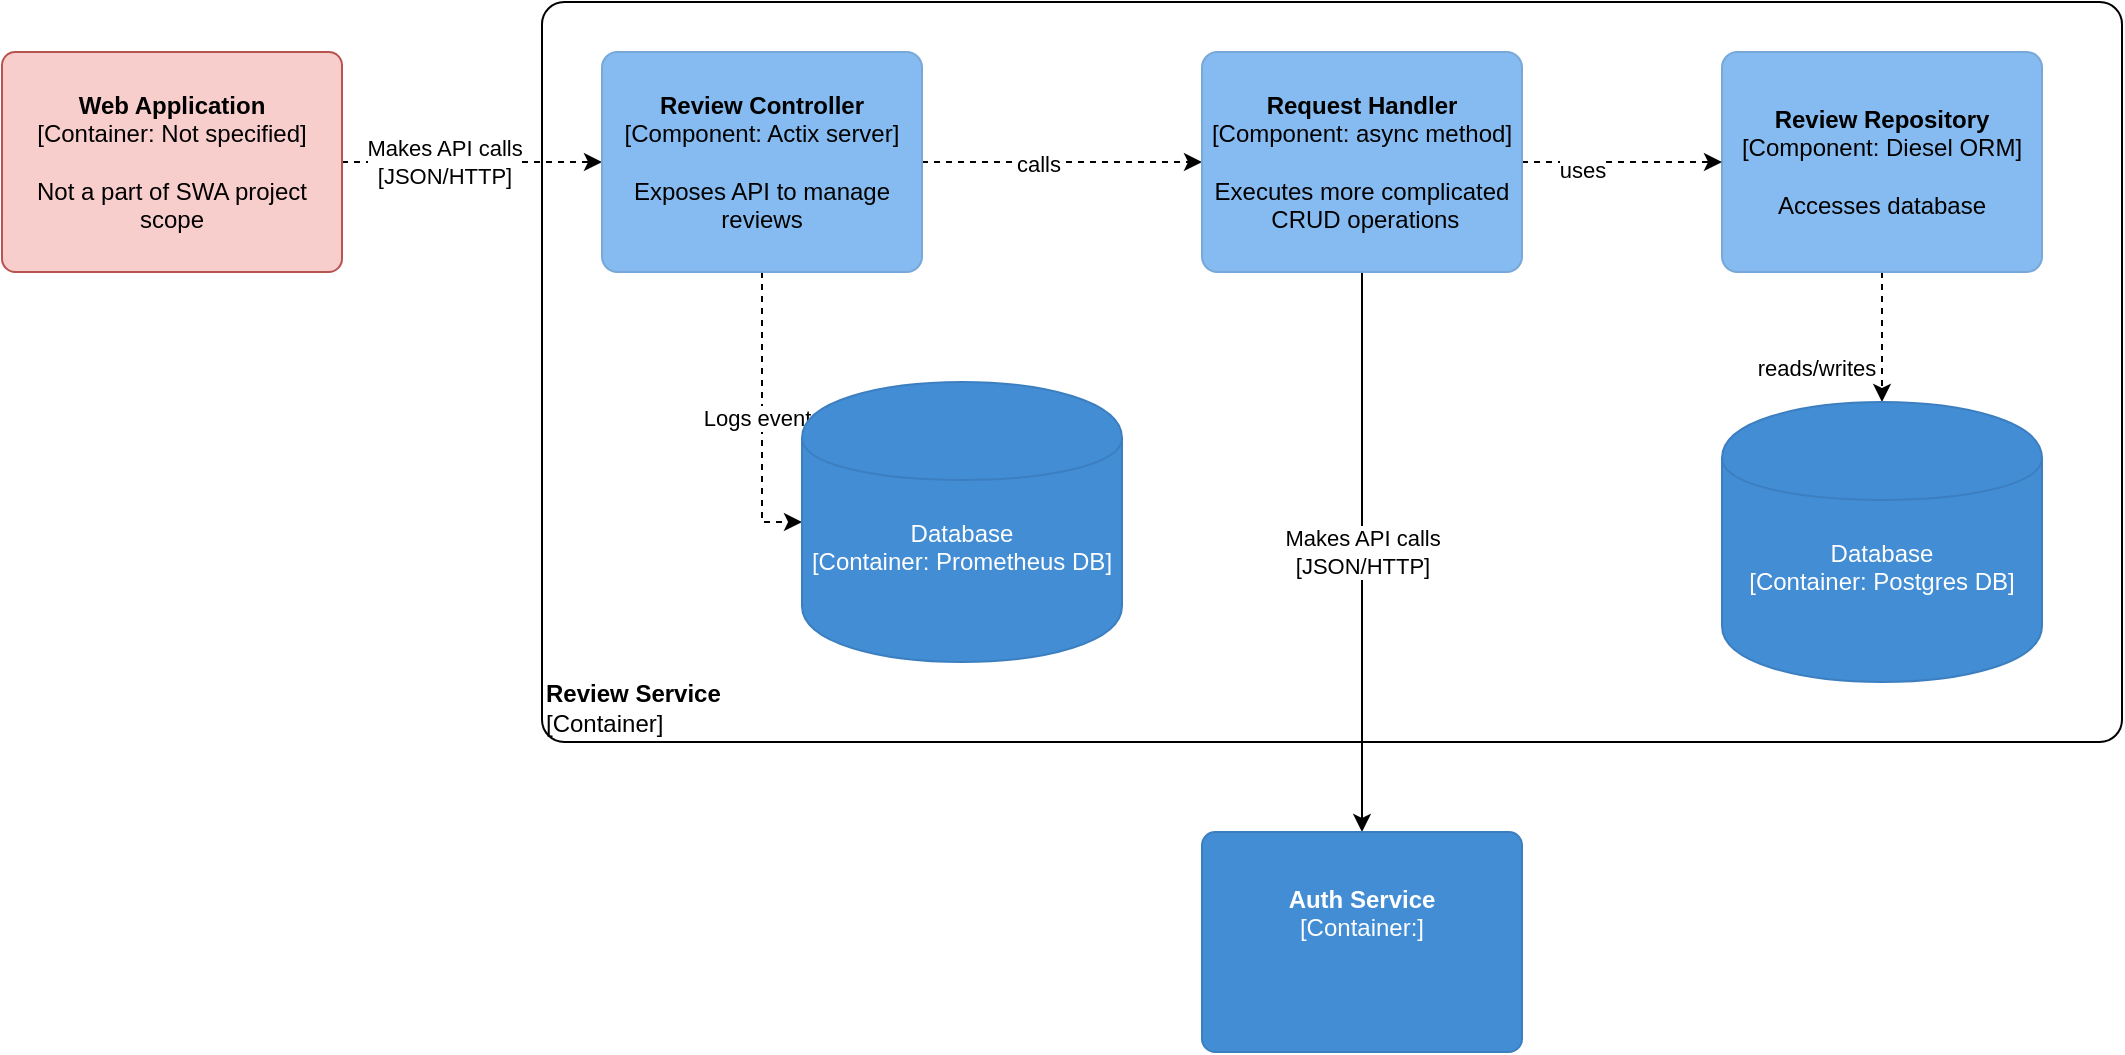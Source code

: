 <mxfile version="13.1.2" type="device"><diagram id="yAUHVVluAWR5y7W_HM3Q" name="Page-1"><mxGraphModel dx="2249" dy="794" grid="1" gridSize="10" guides="1" tooltips="1" connect="1" arrows="1" fold="1" page="1" pageScale="1" pageWidth="827" pageHeight="1169" math="0" shadow="0"><root><mxCell id="0"/><mxCell id="1" parent="0"/><object label="&lt;div style=&quot;text-align: left&quot;&gt;&lt;b&gt;Review Service&lt;/b&gt;&lt;/div&gt;&lt;div style=&quot;text-align: left&quot;&gt;[Container]&lt;/div&gt;" placeholders="1" c4Name="Product Service" c4Type="ExecutionEnvironment" c4Application="Component" id="vnz1lYTZCwUQaiU7w8F0-27"><mxCell style="rounded=1;whiteSpace=wrap;html=1;labelBackgroundColor=none;fillColor=#ffffff;fontColor=#000000;align=left;arcSize=3;strokeColor=#000000;verticalAlign=bottom;" parent="1" vertex="1"><mxGeometry x="130" y="170" width="790" height="370" as="geometry"/><C4ExecutionEnvironment as="c4"/></mxCell></object><mxCell id="vnz1lYTZCwUQaiU7w8F0-33" style="rounded=0;orthogonalLoop=1;jettySize=auto;html=1;entryX=0;entryY=0.5;entryDx=0;entryDy=0;dashed=1;" parent="1" source="vnz1lYTZCwUQaiU7w8F0-29" target="vnz1lYTZCwUQaiU7w8F0-31" edge="1"><mxGeometry relative="1" as="geometry"/></mxCell><mxCell id="vnz1lYTZCwUQaiU7w8F0-34" value="Makes API calls&lt;br&gt;[JSON/HTTP]" style="edgeLabel;html=1;align=center;verticalAlign=middle;resizable=0;points=[];" parent="vnz1lYTZCwUQaiU7w8F0-33" vertex="1" connectable="0"><mxGeometry x="-0.214" relative="1" as="geometry"><mxPoint as="offset"/></mxGeometry></mxCell><object label="&lt;span&gt;&lt;b&gt;Web Application&lt;/b&gt;&lt;/span&gt;&lt;div&gt;[Container:&amp;nbsp;&lt;span&gt;Not specified&lt;/span&gt;&lt;span&gt;]&lt;/span&gt;&lt;/div&gt;&lt;div&gt;&lt;br&gt;&lt;/div&gt;&lt;div&gt;Not a part of SWA project scope&lt;/div&gt;" placeholders="1" c4Name="Web Application" c4Type="Container" c4Technology="Not specified" c4Description="Not a part of SWA project scope" id="vnz1lYTZCwUQaiU7w8F0-29"><mxCell style="rounded=1;whiteSpace=wrap;html=1;labelBackgroundColor=none;fillColor=#f8cecc;align=center;arcSize=6;strokeColor=#b85450;" parent="1" vertex="1"><mxGeometry x="-140" y="195" width="170" height="110" as="geometry"/><C4Container as="c4"/></mxCell></object><mxCell id="vnz1lYTZCwUQaiU7w8F0-44" style="edgeStyle=none;rounded=0;orthogonalLoop=1;jettySize=auto;html=1;entryX=0;entryY=0.5;entryDx=0;entryDy=0;dashed=1;" parent="1" source="vnz1lYTZCwUQaiU7w8F0-31" target="vnz1lYTZCwUQaiU7w8F0-38" edge="1"><mxGeometry relative="1" as="geometry"/></mxCell><mxCell id="vnz1lYTZCwUQaiU7w8F0-45" value="calls" style="edgeLabel;html=1;align=center;verticalAlign=middle;resizable=0;points=[];" parent="vnz1lYTZCwUQaiU7w8F0-44" vertex="1" connectable="0"><mxGeometry x="-0.172" y="-1" relative="1" as="geometry"><mxPoint as="offset"/></mxGeometry></mxCell><mxCell id="VOuuHBaOWtUGN7HZ3VXh-4" value="Logs events" style="edgeStyle=orthogonalEdgeStyle;rounded=0;orthogonalLoop=1;jettySize=auto;html=1;entryX=0;entryY=0.5;entryDx=0;entryDy=0;dashed=1;" parent="1" source="vnz1lYTZCwUQaiU7w8F0-31" target="VOuuHBaOWtUGN7HZ3VXh-2" edge="1"><mxGeometry relative="1" as="geometry"/></mxCell><object label="&lt;span&gt;&lt;b&gt;Review Controller&lt;/b&gt;&lt;/span&gt;&lt;div&gt;[Component: Actix server&lt;span&gt;]&lt;/span&gt;&lt;/div&gt;&lt;div&gt;&lt;br&gt;&lt;/div&gt;&lt;div&gt;Exposes API to manage reviews&lt;/div&gt;" placeholders="1" c4Name="Product Controller" c4Type="Component" c4Technology="Spring MVC Rest Controller" c4Description="Exposes API to manage products" id="vnz1lYTZCwUQaiU7w8F0-31"><mxCell style="rounded=1;whiteSpace=wrap;html=1;labelBackgroundColor=none;fillColor=#85bbf0;fontColor=#000000;align=center;arcSize=7;strokeColor=#78a8d8;" parent="1" vertex="1"><mxGeometry x="160" y="195" width="160" height="110" as="geometry"/><C4Component as="c4"/></mxCell></object><mxCell id="vnz1lYTZCwUQaiU7w8F0-42" style="edgeStyle=none;rounded=0;orthogonalLoop=1;jettySize=auto;html=1;entryX=0.5;entryY=0;entryDx=0;entryDy=0;dashed=1;" parent="1" source="vnz1lYTZCwUQaiU7w8F0-35" target="vnz1lYTZCwUQaiU7w8F0-41" edge="1"><mxGeometry relative="1" as="geometry"/></mxCell><mxCell id="vnz1lYTZCwUQaiU7w8F0-43" value="&lt;div&gt;reads/writes&lt;/div&gt;" style="edgeLabel;html=1;align=center;verticalAlign=middle;resizable=0;points=[];" parent="vnz1lYTZCwUQaiU7w8F0-42" vertex="1" connectable="0"><mxGeometry x="0.533" y="-2" relative="1" as="geometry"><mxPoint x="-31.67" y="-2" as="offset"/></mxGeometry></mxCell><object label="&lt;span&gt;&lt;b&gt;Review Repository&lt;/b&gt;&lt;/span&gt;&lt;div&gt;[Component: Diesel&lt;span&gt; ORM]&lt;/span&gt;&lt;/div&gt;&lt;div&gt;&lt;br&gt;&lt;/div&gt;&lt;div&gt;Accesses database&lt;/div&gt;" placeholders="1" c4Name="Product Repository" c4Type="Component" c4Technology="Spring Data Repository" c4Description="Accesses database" id="vnz1lYTZCwUQaiU7w8F0-35"><mxCell style="rounded=1;whiteSpace=wrap;html=1;labelBackgroundColor=none;fillColor=#85bbf0;fontColor=#000000;align=center;arcSize=7;strokeColor=#78a8d8;" parent="1" vertex="1"><mxGeometry x="720" y="195" width="160" height="110" as="geometry"/><C4Component as="c4"/></mxCell></object><mxCell id="vnz1lYTZCwUQaiU7w8F0-46" style="edgeStyle=none;rounded=0;orthogonalLoop=1;jettySize=auto;html=1;dashed=1;" parent="1" source="vnz1lYTZCwUQaiU7w8F0-38" target="vnz1lYTZCwUQaiU7w8F0-35" edge="1"><mxGeometry relative="1" as="geometry"/></mxCell><mxCell id="vnz1lYTZCwUQaiU7w8F0-47" value="uses" style="edgeLabel;html=1;align=center;verticalAlign=middle;resizable=0;points=[];" parent="vnz1lYTZCwUQaiU7w8F0-46" vertex="1" connectable="0"><mxGeometry x="-0.401" y="-4" relative="1" as="geometry"><mxPoint as="offset"/></mxGeometry></mxCell><mxCell id="qe6baDI85SWyCJy7k_uw-2" value="Makes API calls&lt;br&gt;[JSON/HTTP]" style="edgeStyle=orthogonalEdgeStyle;rounded=0;orthogonalLoop=1;jettySize=auto;html=1;exitX=0.5;exitY=1;exitDx=0;exitDy=0;entryX=0.5;entryY=0;entryDx=0;entryDy=0;" edge="1" parent="1" source="vnz1lYTZCwUQaiU7w8F0-38" target="qe6baDI85SWyCJy7k_uw-1"><mxGeometry relative="1" as="geometry"/></mxCell><object label="&lt;span&gt;&lt;b&gt;Request Handler&lt;/b&gt;&lt;/span&gt;&lt;div&gt;[Component: async method&lt;span&gt;]&lt;/span&gt;&lt;/div&gt;&lt;div&gt;&lt;br&gt;&lt;/div&gt;&lt;div&gt;Executes more complicated&lt;/div&gt;&lt;div&gt;&amp;nbsp;CRUD operations&lt;/div&gt;" placeholders="1" c4Name="Product Service" c4Type="Component" c4Technology="Service Bean" c4Description="Executes more complicates CRUD operations" id="vnz1lYTZCwUQaiU7w8F0-38"><mxCell style="rounded=1;whiteSpace=wrap;html=1;labelBackgroundColor=none;fillColor=#85bbf0;fontColor=#000000;align=center;arcSize=7;strokeColor=#78a8d8;" parent="1" vertex="1"><mxGeometry x="460" y="195" width="160" height="110" as="geometry"/><C4Component as="c4"/></mxCell></object><object label="&lt;span&gt;Database&lt;/span&gt;&lt;div&gt;[Container: Postgres DB]&lt;/div&gt;&lt;div&gt;&lt;br&gt;&lt;/div&gt;&lt;div&gt;&lt;/div&gt;" placeholders="1" c4Type="Database" c4Technology="Mongo DB" c4Description="" id="vnz1lYTZCwUQaiU7w8F0-41"><mxCell style="shape=cylinder;whiteSpace=wrap;html=1;boundedLbl=1;rounded=0;labelBackgroundColor=none;fillColor=#438dd5;fontSize=12;fontColor=#ffffff;align=center;strokeColor=#3c7fc0;" parent="1" vertex="1"><mxGeometry x="720" y="370" width="160" height="140" as="geometry"/><C4Database as="c4"/></mxCell></object><object label="&lt;span&gt;Database&lt;/span&gt;&lt;div&gt;[Container: Prometheus DB]&lt;/div&gt;&lt;div&gt;&lt;br&gt;&lt;/div&gt;&lt;div&gt;&lt;/div&gt;" placeholders="1" c4Type="Database" c4Technology="Mongo DB" c4Description="" id="VOuuHBaOWtUGN7HZ3VXh-2"><mxCell style="shape=cylinder;whiteSpace=wrap;html=1;boundedLbl=1;rounded=0;labelBackgroundColor=none;fillColor=#438dd5;fontSize=12;fontColor=#ffffff;align=center;strokeColor=#3c7fc0;" parent="1" vertex="1"><mxGeometry x="260" y="360" width="160" height="140" as="geometry"/><C4Database as="c4"/></mxCell></object><object label="&lt;b&gt;Auth Service&lt;/b&gt;&lt;br&gt;&lt;div&gt;[Container:&lt;span&gt;]&lt;/span&gt;&lt;/div&gt;&lt;div&gt;&lt;br&gt;&lt;/div&gt;&lt;div&gt;&lt;br&gt;&lt;/div&gt;" placeholders="1" c4Name="name" c4Type="Container" c4Technology="technology" c4Description="Description" id="qe6baDI85SWyCJy7k_uw-1"><mxCell style="rounded=1;whiteSpace=wrap;html=1;labelBackgroundColor=none;fillColor=#438dd5;fontColor=#ffffff;align=center;arcSize=6;strokeColor=#3c7fc0;" vertex="1" parent="1"><mxGeometry x="460" y="585" width="160" height="110" as="geometry"/><C4Container as="c4"/></mxCell></object></root></mxGraphModel></diagram></mxfile>